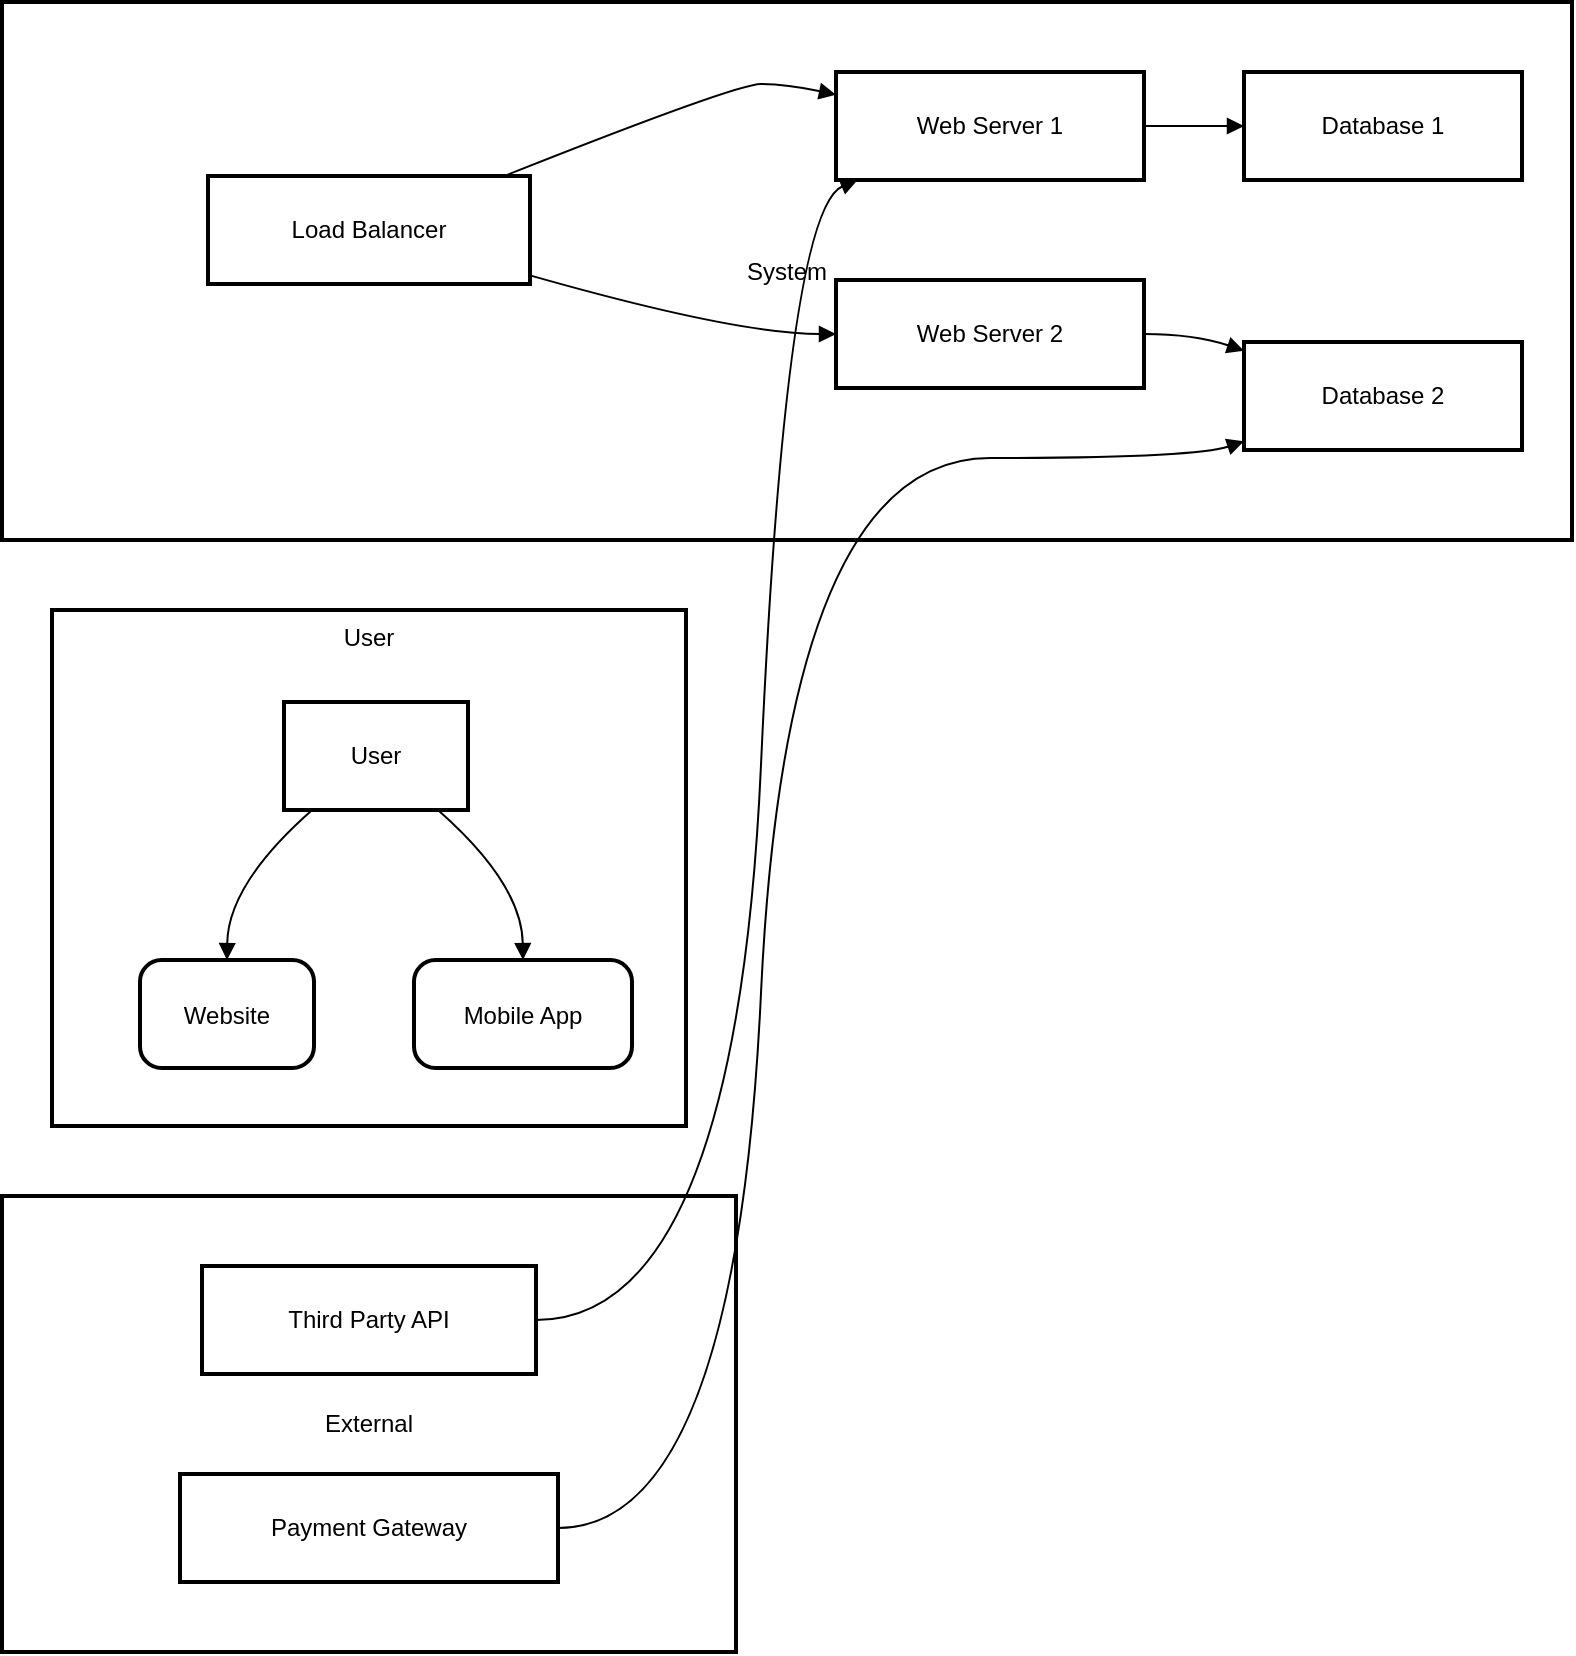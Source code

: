 <mxfile version="26.0.11">
  <diagram name="Page-1" id="moZCTn11U6Viy8egjfwZ">
    <mxGraphModel>
      <root>
        <mxCell id="0" />
        <mxCell id="1" parent="0" />
        <mxCell id="2" value="External" style="whiteSpace=wrap;strokeWidth=2;" vertex="1" parent="1">
          <mxGeometry x="8" y="605" width="367" height="228" as="geometry" />
        </mxCell>
        <mxCell id="3" value="System" style="whiteSpace=wrap;strokeWidth=2;" vertex="1" parent="1">
          <mxGeometry x="8" y="8" width="785" height="269" as="geometry" />
        </mxCell>
        <mxCell id="4" value="User" style="whiteSpace=wrap;strokeWidth=2;verticalAlign=top;" vertex="1" parent="1">
          <mxGeometry x="33" y="312" width="317" height="258" as="geometry" />
        </mxCell>
        <mxCell id="5" value="User" style="whiteSpace=wrap;strokeWidth=2;" vertex="1" parent="4">
          <mxGeometry x="116" y="46" width="92" height="54" as="geometry" />
        </mxCell>
        <mxCell id="6" value="Website" style="rounded=1;arcSize=20;strokeWidth=2" vertex="1" parent="4">
          <mxGeometry x="44" y="175" width="87" height="54" as="geometry" />
        </mxCell>
        <mxCell id="7" value="Mobile App" style="rounded=1;arcSize=20;strokeWidth=2" vertex="1" parent="4">
          <mxGeometry x="181" y="175" width="109" height="54" as="geometry" />
        </mxCell>
        <mxCell id="8" value="" style="curved=1;startArrow=none;endArrow=block;exitX=0.16;exitY=0.99;entryX=0.5;entryY=-0.01;" edge="1" parent="4" source="5" target="6">
          <mxGeometry relative="1" as="geometry">
            <Array as="points">
              <mxPoint x="88" y="137" />
            </Array>
          </mxGeometry>
        </mxCell>
        <mxCell id="9" value="" style="curved=1;startArrow=none;endArrow=block;exitX=0.83;exitY=0.99;entryX=0.5;entryY=-0.01;" edge="1" parent="4" source="5" target="7">
          <mxGeometry relative="1" as="geometry">
            <Array as="points">
              <mxPoint x="235" y="137" />
            </Array>
          </mxGeometry>
        </mxCell>
        <mxCell id="10" value="Load Balancer" style="whiteSpace=wrap;strokeWidth=2;" vertex="1" parent="1">
          <mxGeometry x="111" y="95" width="161" height="54" as="geometry" />
        </mxCell>
        <mxCell id="11" value="Web Server 1" style="whiteSpace=wrap;strokeWidth=2;" vertex="1" parent="1">
          <mxGeometry x="425" y="43" width="154" height="54" as="geometry" />
        </mxCell>
        <mxCell id="12" value="Web Server 2" style="whiteSpace=wrap;strokeWidth=2;" vertex="1" parent="1">
          <mxGeometry x="425" y="147" width="154" height="54" as="geometry" />
        </mxCell>
        <mxCell id="13" value="Database 1" style="whiteSpace=wrap;strokeWidth=2;" vertex="1" parent="1">
          <mxGeometry x="629" y="43" width="139" height="54" as="geometry" />
        </mxCell>
        <mxCell id="14" value="Database 2" style="whiteSpace=wrap;strokeWidth=2;" vertex="1" parent="1">
          <mxGeometry x="629" y="178" width="139" height="54" as="geometry" />
        </mxCell>
        <mxCell id="15" value="Third Party API" style="whiteSpace=wrap;strokeWidth=2;" vertex="1" parent="1">
          <mxGeometry x="108" y="640" width="167" height="54" as="geometry" />
        </mxCell>
        <mxCell id="16" value="Payment Gateway" style="whiteSpace=wrap;strokeWidth=2;" vertex="1" parent="1">
          <mxGeometry x="97" y="744" width="189" height="54" as="geometry" />
        </mxCell>
        <mxCell id="17" value="" style="curved=1;startArrow=none;endArrow=block;exitX=0.92;exitY=0;entryX=0;entryY=0.21;" edge="1" parent="1" source="10" target="11">
          <mxGeometry relative="1" as="geometry">
            <Array as="points">
              <mxPoint x="375" y="49" />
              <mxPoint x="400" y="49" />
            </Array>
          </mxGeometry>
        </mxCell>
        <mxCell id="18" value="" style="curved=1;startArrow=none;endArrow=block;exitX=1;exitY=0.92;entryX=0;entryY=0.5;" edge="1" parent="1" source="10" target="12">
          <mxGeometry relative="1" as="geometry">
            <Array as="points">
              <mxPoint x="375" y="174" />
            </Array>
          </mxGeometry>
        </mxCell>
        <mxCell id="19" value="" style="curved=1;startArrow=none;endArrow=block;exitX=1;exitY=0.5;entryX=0;entryY=0.5;" edge="1" parent="1" source="11" target="13">
          <mxGeometry relative="1" as="geometry">
            <Array as="points" />
          </mxGeometry>
        </mxCell>
        <mxCell id="20" value="" style="curved=1;startArrow=none;endArrow=block;exitX=1;exitY=0.5;entryX=0;entryY=0.08;" edge="1" parent="1" source="12" target="14">
          <mxGeometry relative="1" as="geometry">
            <Array as="points">
              <mxPoint x="604" y="174" />
            </Array>
          </mxGeometry>
        </mxCell>
        <mxCell id="21" value="" style="curved=1;startArrow=none;endArrow=block;exitX=1;exitY=0.5;entryX=0.07;entryY=1;" edge="1" parent="1" source="15" target="11">
          <mxGeometry relative="1" as="geometry">
            <Array as="points">
              <mxPoint x="375" y="667" />
              <mxPoint x="400" y="112" />
            </Array>
          </mxGeometry>
        </mxCell>
        <mxCell id="22" value="" style="curved=1;startArrow=none;endArrow=block;exitX=1;exitY=0.5;entryX=0;entryY=0.92;" edge="1" parent="1" source="16" target="14">
          <mxGeometry relative="1" as="geometry">
            <Array as="points">
              <mxPoint x="375" y="771" />
              <mxPoint x="400" y="236" />
              <mxPoint x="604" y="236" />
            </Array>
          </mxGeometry>
        </mxCell>
      </root>
    </mxGraphModel>
  </diagram>
</mxfile>
